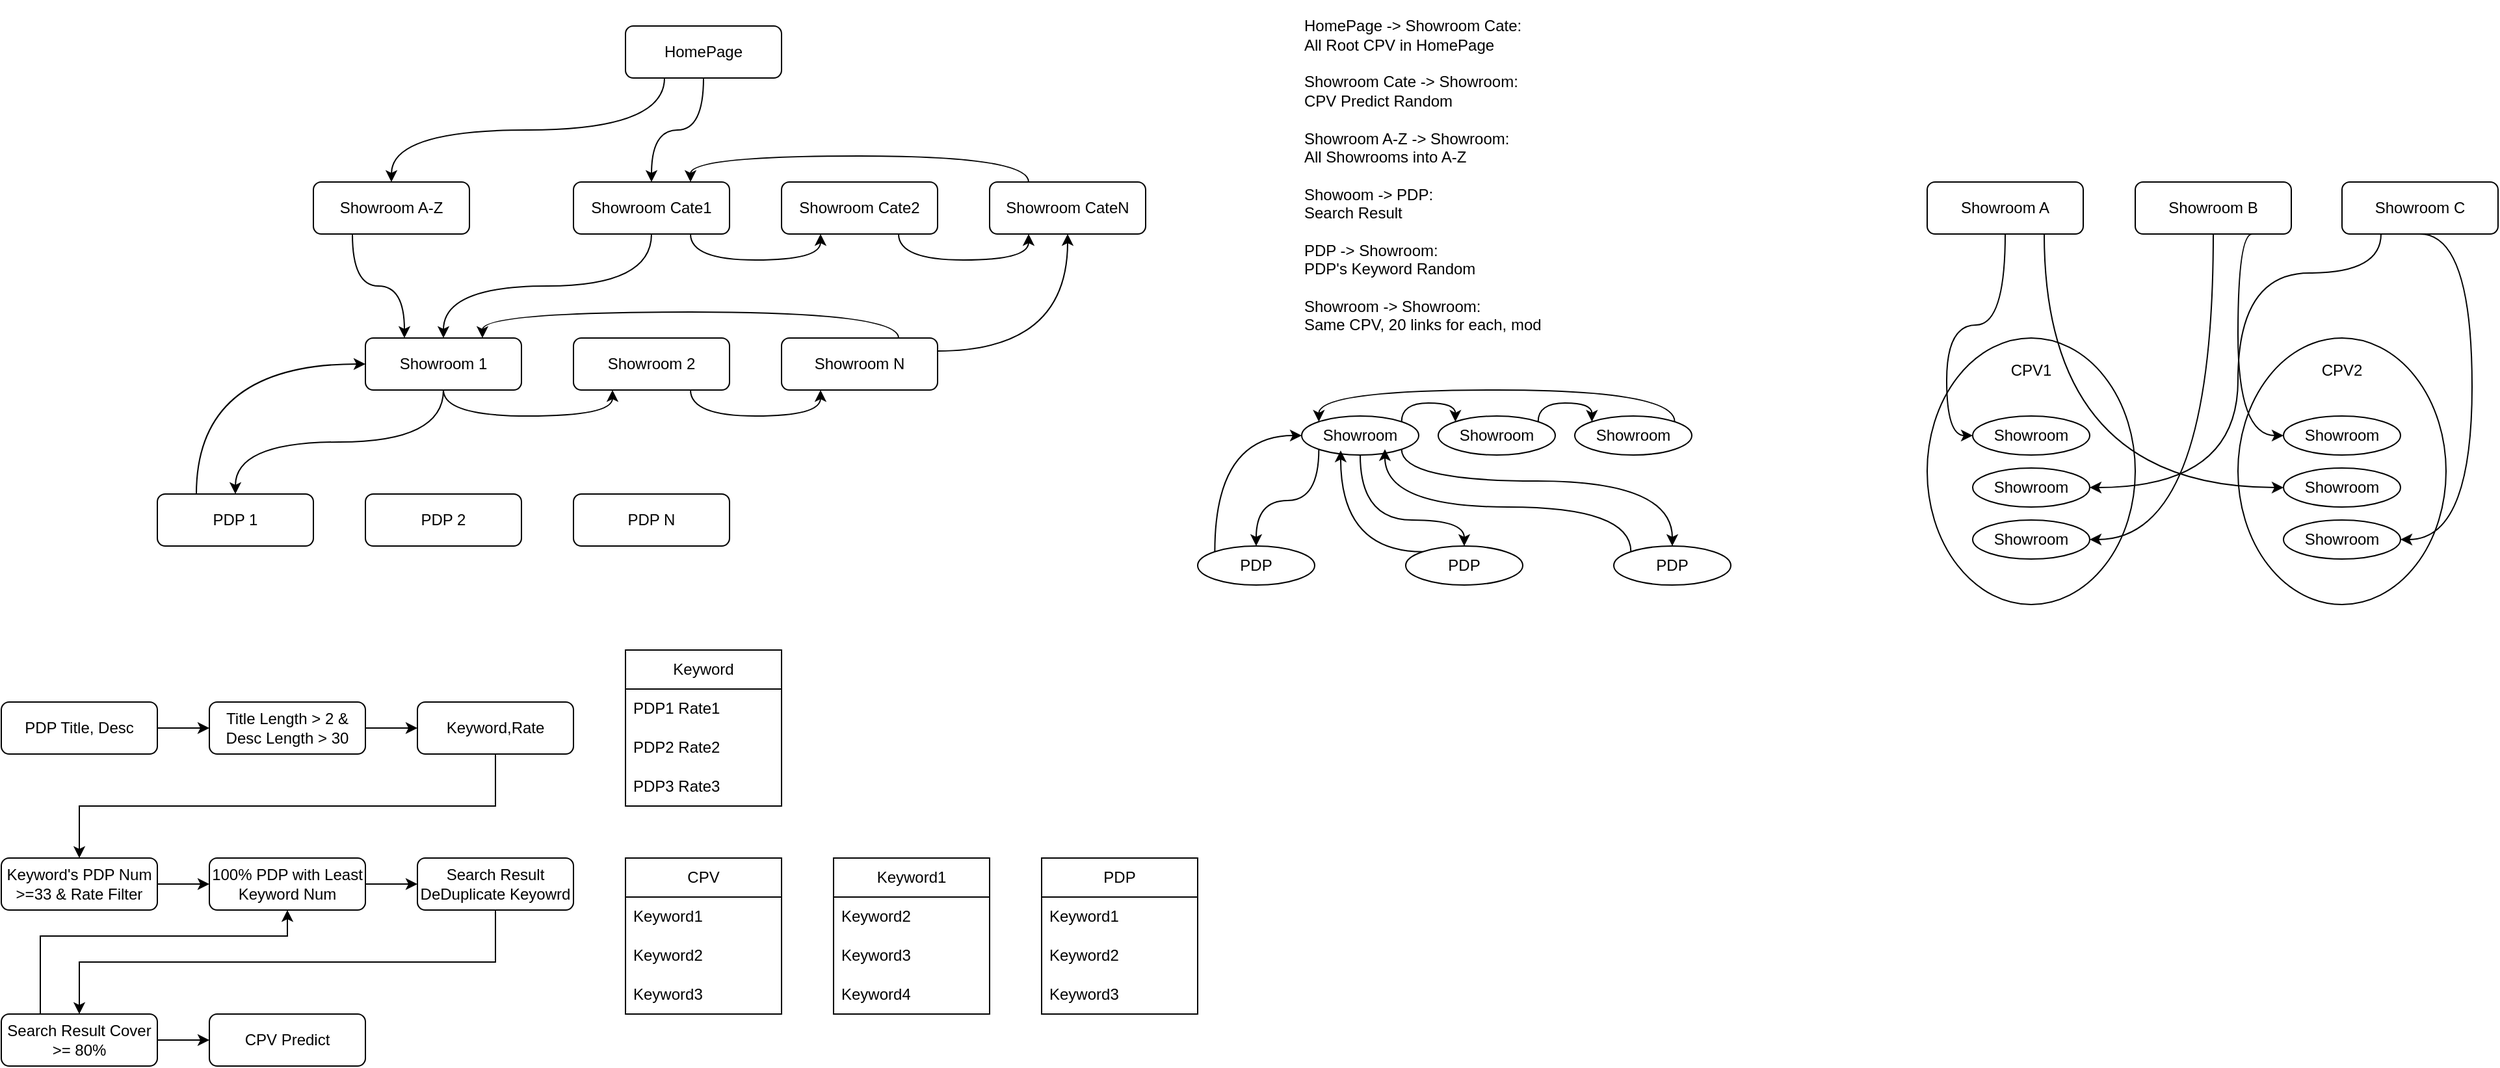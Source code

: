 <mxfile version="26.2.13">
  <diagram name="第 1 页" id="FCE1JVr03WrtgmaOr_pR">
    <mxGraphModel dx="1828" dy="1060" grid="0" gridSize="10" guides="1" tooltips="1" connect="1" arrows="1" fold="1" page="0" pageScale="1" pageWidth="827" pageHeight="1169" math="0" shadow="0">
      <root>
        <mxCell id="0" />
        <mxCell id="1" parent="0" />
        <mxCell id="V7FJHLl6CuF7P4T8z-WT-14" value="" style="group" parent="1" vertex="1" connectable="0">
          <mxGeometry x="1400" y="160" width="160" height="205" as="geometry" />
        </mxCell>
        <mxCell id="V7FJHLl6CuF7P4T8z-WT-15" value="" style="ellipse;whiteSpace=wrap;html=1;" parent="V7FJHLl6CuF7P4T8z-WT-14" vertex="1">
          <mxGeometry width="160" height="205" as="geometry" />
        </mxCell>
        <mxCell id="V7FJHLl6CuF7P4T8z-WT-16" value="Showroom" style="ellipse;whiteSpace=wrap;html=1;" parent="V7FJHLl6CuF7P4T8z-WT-14" vertex="1">
          <mxGeometry x="35" y="60" width="90" height="30" as="geometry" />
        </mxCell>
        <mxCell id="V7FJHLl6CuF7P4T8z-WT-17" value="Showroom" style="ellipse;whiteSpace=wrap;html=1;" parent="V7FJHLl6CuF7P4T8z-WT-14" vertex="1">
          <mxGeometry x="35" y="100" width="90" height="30" as="geometry" />
        </mxCell>
        <mxCell id="V7FJHLl6CuF7P4T8z-WT-18" value="Showroom" style="ellipse;whiteSpace=wrap;html=1;" parent="V7FJHLl6CuF7P4T8z-WT-14" vertex="1">
          <mxGeometry x="35" y="140" width="90" height="30" as="geometry" />
        </mxCell>
        <mxCell id="V7FJHLl6CuF7P4T8z-WT-19" value="CPV2" style="text;html=1;align=center;verticalAlign=middle;whiteSpace=wrap;rounded=0;" parent="V7FJHLl6CuF7P4T8z-WT-14" vertex="1">
          <mxGeometry x="50" y="10" width="60" height="30" as="geometry" />
        </mxCell>
        <mxCell id="V7FJHLl6CuF7P4T8z-WT-13" value="" style="group" parent="1" vertex="1" connectable="0">
          <mxGeometry x="1161" y="160" width="160" height="205" as="geometry" />
        </mxCell>
        <mxCell id="V7FJHLl6CuF7P4T8z-WT-11" value="" style="ellipse;whiteSpace=wrap;html=1;" parent="V7FJHLl6CuF7P4T8z-WT-13" vertex="1">
          <mxGeometry width="160" height="205" as="geometry" />
        </mxCell>
        <mxCell id="V7FJHLl6CuF7P4T8z-WT-5" value="Showroom" style="ellipse;whiteSpace=wrap;html=1;" parent="V7FJHLl6CuF7P4T8z-WT-13" vertex="1">
          <mxGeometry x="35" y="60" width="90" height="30" as="geometry" />
        </mxCell>
        <mxCell id="V7FJHLl6CuF7P4T8z-WT-6" value="Showroom" style="ellipse;whiteSpace=wrap;html=1;" parent="V7FJHLl6CuF7P4T8z-WT-13" vertex="1">
          <mxGeometry x="35" y="100" width="90" height="30" as="geometry" />
        </mxCell>
        <mxCell id="V7FJHLl6CuF7P4T8z-WT-7" value="Showroom" style="ellipse;whiteSpace=wrap;html=1;" parent="V7FJHLl6CuF7P4T8z-WT-13" vertex="1">
          <mxGeometry x="35" y="140" width="90" height="30" as="geometry" />
        </mxCell>
        <mxCell id="V7FJHLl6CuF7P4T8z-WT-12" value="CPV1" style="text;html=1;align=center;verticalAlign=middle;whiteSpace=wrap;rounded=0;" parent="V7FJHLl6CuF7P4T8z-WT-13" vertex="1">
          <mxGeometry x="50" y="10" width="60" height="30" as="geometry" />
        </mxCell>
        <mxCell id="ZRAxAP0Utn_GNNYLxswb-12" style="edgeStyle=orthogonalEdgeStyle;rounded=0;orthogonalLoop=1;jettySize=auto;html=1;exitX=0.5;exitY=1;exitDx=0;exitDy=0;curved=1;" parent="1" source="ZRAxAP0Utn_GNNYLxswb-1" target="ZRAxAP0Utn_GNNYLxswb-5" edge="1">
          <mxGeometry relative="1" as="geometry" />
        </mxCell>
        <mxCell id="ZRAxAP0Utn_GNNYLxswb-39" style="edgeStyle=orthogonalEdgeStyle;rounded=0;orthogonalLoop=1;jettySize=auto;html=1;exitX=0.25;exitY=1;exitDx=0;exitDy=0;curved=1;" parent="1" source="ZRAxAP0Utn_GNNYLxswb-1" target="ZRAxAP0Utn_GNNYLxswb-38" edge="1">
          <mxGeometry relative="1" as="geometry" />
        </mxCell>
        <mxCell id="ZRAxAP0Utn_GNNYLxswb-1" value="HomePage" style="rounded=1;whiteSpace=wrap;html=1;" parent="1" vertex="1">
          <mxGeometry x="160" y="-80" width="120" height="40" as="geometry" />
        </mxCell>
        <mxCell id="ZRAxAP0Utn_GNNYLxswb-18" style="edgeStyle=orthogonalEdgeStyle;rounded=0;orthogonalLoop=1;jettySize=auto;html=1;exitX=0.5;exitY=1;exitDx=0;exitDy=0;entryX=0.5;entryY=0;entryDx=0;entryDy=0;curved=1;" parent="1" source="ZRAxAP0Utn_GNNYLxswb-2" target="ZRAxAP0Utn_GNNYLxswb-8" edge="1">
          <mxGeometry relative="1" as="geometry" />
        </mxCell>
        <mxCell id="ZRAxAP0Utn_GNNYLxswb-20" style="edgeStyle=orthogonalEdgeStyle;rounded=0;orthogonalLoop=1;jettySize=auto;html=1;exitX=0.5;exitY=1;exitDx=0;exitDy=0;entryX=0.25;entryY=1;entryDx=0;entryDy=0;curved=1;" parent="1" source="ZRAxAP0Utn_GNNYLxswb-2" target="ZRAxAP0Utn_GNNYLxswb-3" edge="1">
          <mxGeometry relative="1" as="geometry" />
        </mxCell>
        <mxCell id="ZRAxAP0Utn_GNNYLxswb-2" value="Showroom 1" style="rounded=1;whiteSpace=wrap;html=1;" parent="1" vertex="1">
          <mxGeometry x="-40" y="160" width="120" height="40" as="geometry" />
        </mxCell>
        <mxCell id="ZRAxAP0Utn_GNNYLxswb-21" style="edgeStyle=orthogonalEdgeStyle;rounded=0;orthogonalLoop=1;jettySize=auto;html=1;exitX=0.75;exitY=1;exitDx=0;exitDy=0;entryX=0.25;entryY=1;entryDx=0;entryDy=0;curved=1;" parent="1" source="ZRAxAP0Utn_GNNYLxswb-3" target="ZRAxAP0Utn_GNNYLxswb-4" edge="1">
          <mxGeometry relative="1" as="geometry" />
        </mxCell>
        <mxCell id="ZRAxAP0Utn_GNNYLxswb-3" value="Showroom 2" style="rounded=1;whiteSpace=wrap;html=1;" parent="1" vertex="1">
          <mxGeometry x="120" y="160" width="120" height="40" as="geometry" />
        </mxCell>
        <mxCell id="ZRAxAP0Utn_GNNYLxswb-26" style="edgeStyle=orthogonalEdgeStyle;rounded=0;orthogonalLoop=1;jettySize=auto;html=1;exitX=0.75;exitY=0;exitDx=0;exitDy=0;entryX=0.75;entryY=0;entryDx=0;entryDy=0;curved=1;" parent="1" source="ZRAxAP0Utn_GNNYLxswb-4" target="ZRAxAP0Utn_GNNYLxswb-2" edge="1">
          <mxGeometry relative="1" as="geometry" />
        </mxCell>
        <mxCell id="UkzblR-_nwrGP0QUindk-5" style="edgeStyle=orthogonalEdgeStyle;rounded=0;orthogonalLoop=1;jettySize=auto;html=1;exitX=1;exitY=0.25;exitDx=0;exitDy=0;entryX=0.5;entryY=1;entryDx=0;entryDy=0;elbow=vertical;curved=1;" parent="1" source="ZRAxAP0Utn_GNNYLxswb-4" target="ZRAxAP0Utn_GNNYLxswb-7" edge="1">
          <mxGeometry relative="1" as="geometry" />
        </mxCell>
        <mxCell id="ZRAxAP0Utn_GNNYLxswb-4" value="Showroom N" style="rounded=1;whiteSpace=wrap;html=1;" parent="1" vertex="1">
          <mxGeometry x="280" y="160" width="120" height="40" as="geometry" />
        </mxCell>
        <mxCell id="ZRAxAP0Utn_GNNYLxswb-15" style="edgeStyle=orthogonalEdgeStyle;rounded=0;orthogonalLoop=1;jettySize=auto;html=1;exitX=0.5;exitY=1;exitDx=0;exitDy=0;curved=1;" parent="1" source="ZRAxAP0Utn_GNNYLxswb-5" target="ZRAxAP0Utn_GNNYLxswb-2" edge="1">
          <mxGeometry relative="1" as="geometry" />
        </mxCell>
        <mxCell id="ZRAxAP0Utn_GNNYLxswb-23" style="edgeStyle=orthogonalEdgeStyle;rounded=0;orthogonalLoop=1;jettySize=auto;html=1;exitX=0.75;exitY=1;exitDx=0;exitDy=0;entryX=0.25;entryY=1;entryDx=0;entryDy=0;curved=1;" parent="1" source="ZRAxAP0Utn_GNNYLxswb-5" target="ZRAxAP0Utn_GNNYLxswb-6" edge="1">
          <mxGeometry relative="1" as="geometry" />
        </mxCell>
        <mxCell id="ZRAxAP0Utn_GNNYLxswb-5" value="Showroom Cate1" style="rounded=1;whiteSpace=wrap;html=1;" parent="1" vertex="1">
          <mxGeometry x="120" y="40" width="120" height="40" as="geometry" />
        </mxCell>
        <mxCell id="ZRAxAP0Utn_GNNYLxswb-24" style="edgeStyle=orthogonalEdgeStyle;rounded=0;orthogonalLoop=1;jettySize=auto;html=1;exitX=0.75;exitY=1;exitDx=0;exitDy=0;entryX=0.25;entryY=1;entryDx=0;entryDy=0;curved=1;" parent="1" source="ZRAxAP0Utn_GNNYLxswb-6" target="ZRAxAP0Utn_GNNYLxswb-7" edge="1">
          <mxGeometry relative="1" as="geometry" />
        </mxCell>
        <mxCell id="ZRAxAP0Utn_GNNYLxswb-6" value="Showroom Cate2" style="rounded=1;whiteSpace=wrap;html=1;" parent="1" vertex="1">
          <mxGeometry x="280" y="40" width="120" height="40" as="geometry" />
        </mxCell>
        <mxCell id="ZRAxAP0Utn_GNNYLxswb-25" style="edgeStyle=orthogonalEdgeStyle;rounded=0;orthogonalLoop=1;jettySize=auto;html=1;exitX=0.25;exitY=0;exitDx=0;exitDy=0;entryX=0.75;entryY=0;entryDx=0;entryDy=0;curved=1;" parent="1" source="ZRAxAP0Utn_GNNYLxswb-7" target="ZRAxAP0Utn_GNNYLxswb-5" edge="1">
          <mxGeometry relative="1" as="geometry" />
        </mxCell>
        <mxCell id="ZRAxAP0Utn_GNNYLxswb-7" value="Showroom CateN" style="rounded=1;whiteSpace=wrap;html=1;" parent="1" vertex="1">
          <mxGeometry x="440" y="40" width="120" height="40" as="geometry" />
        </mxCell>
        <mxCell id="ZRAxAP0Utn_GNNYLxswb-36" style="edgeStyle=orthogonalEdgeStyle;rounded=0;orthogonalLoop=1;jettySize=auto;html=1;exitX=0.25;exitY=0;exitDx=0;exitDy=0;entryX=0;entryY=0.5;entryDx=0;entryDy=0;curved=1;" parent="1" source="ZRAxAP0Utn_GNNYLxswb-8" target="ZRAxAP0Utn_GNNYLxswb-2" edge="1">
          <mxGeometry relative="1" as="geometry" />
        </mxCell>
        <mxCell id="ZRAxAP0Utn_GNNYLxswb-8" value="PDP 1" style="rounded=1;whiteSpace=wrap;html=1;" parent="1" vertex="1">
          <mxGeometry x="-200" y="280" width="120" height="40" as="geometry" />
        </mxCell>
        <mxCell id="ZRAxAP0Utn_GNNYLxswb-9" value="PDP 2" style="rounded=1;whiteSpace=wrap;html=1;" parent="1" vertex="1">
          <mxGeometry x="-40" y="280" width="120" height="40" as="geometry" />
        </mxCell>
        <mxCell id="ZRAxAP0Utn_GNNYLxswb-10" value="PDP N" style="rounded=1;whiteSpace=wrap;html=1;" parent="1" vertex="1">
          <mxGeometry x="120" y="280" width="120" height="40" as="geometry" />
        </mxCell>
        <mxCell id="ZRAxAP0Utn_GNNYLxswb-37" value="HomePage -&amp;gt; Showroom Cate:&lt;div&gt;All Root CPV in HomePage&lt;/div&gt;&lt;div&gt;&lt;br&gt;&lt;/div&gt;&lt;div&gt;Showroom Cate -&amp;gt; Showroom:&lt;/div&gt;&lt;div&gt;CPV Predict Random&lt;/div&gt;&lt;div&gt;&lt;br&gt;&lt;/div&gt;&lt;div&gt;Showroom A-Z -&amp;gt; Showroom:&lt;/div&gt;&lt;div&gt;All Showrooms into A-Z&lt;/div&gt;&lt;div&gt;&lt;br&gt;&lt;/div&gt;&lt;div&gt;Showoom -&amp;gt; PDP:&lt;/div&gt;&lt;div&gt;Search Result&lt;/div&gt;&lt;div&gt;&lt;br&gt;&lt;/div&gt;&lt;div&gt;PDP -&amp;gt; Showroom:&lt;/div&gt;&lt;div&gt;PDP&#39;s Keyword Random&lt;/div&gt;&lt;div&gt;&lt;br&gt;&lt;/div&gt;&lt;div&gt;Showroom -&amp;gt; Showroom:&lt;/div&gt;&lt;div&gt;Same CPV, 20 links for each, mod&lt;/div&gt;" style="text;html=1;align=left;verticalAlign=middle;whiteSpace=wrap;rounded=0;" parent="1" vertex="1">
          <mxGeometry x="680" y="-100" width="230" height="270" as="geometry" />
        </mxCell>
        <mxCell id="UkzblR-_nwrGP0QUindk-2" style="edgeStyle=orthogonalEdgeStyle;rounded=0;orthogonalLoop=1;jettySize=auto;html=1;exitX=0.25;exitY=1;exitDx=0;exitDy=0;entryX=0.25;entryY=0;entryDx=0;entryDy=0;curved=1;" parent="1" source="ZRAxAP0Utn_GNNYLxswb-38" target="ZRAxAP0Utn_GNNYLxswb-2" edge="1">
          <mxGeometry relative="1" as="geometry" />
        </mxCell>
        <mxCell id="ZRAxAP0Utn_GNNYLxswb-38" value="Showroom A-Z" style="rounded=1;whiteSpace=wrap;html=1;" parent="1" vertex="1">
          <mxGeometry x="-80" y="40" width="120" height="40" as="geometry" />
        </mxCell>
        <mxCell id="TeHj9TKll05nfbYEzgIO-18" style="edgeStyle=orthogonalEdgeStyle;rounded=0;orthogonalLoop=1;jettySize=auto;html=1;exitX=1;exitY=0.5;exitDx=0;exitDy=0;entryX=0;entryY=0.5;entryDx=0;entryDy=0;" parent="1" source="UkzblR-_nwrGP0QUindk-6" target="TeHj9TKll05nfbYEzgIO-1" edge="1">
          <mxGeometry relative="1" as="geometry" />
        </mxCell>
        <mxCell id="UkzblR-_nwrGP0QUindk-6" value="PDP Title, Desc" style="rounded=1;whiteSpace=wrap;html=1;" parent="1" vertex="1">
          <mxGeometry x="-320" y="440" width="120" height="40" as="geometry" />
        </mxCell>
        <mxCell id="TeHj9TKll05nfbYEzgIO-20" style="edgeStyle=orthogonalEdgeStyle;rounded=0;orthogonalLoop=1;jettySize=auto;html=1;exitX=0.5;exitY=1;exitDx=0;exitDy=0;entryX=0.5;entryY=0;entryDx=0;entryDy=0;" parent="1" source="UkzblR-_nwrGP0QUindk-7" target="UkzblR-_nwrGP0QUindk-11" edge="1">
          <mxGeometry relative="1" as="geometry" />
        </mxCell>
        <mxCell id="UkzblR-_nwrGP0QUindk-7" value="Keyword,Rate" style="rounded=1;whiteSpace=wrap;html=1;" parent="1" vertex="1">
          <mxGeometry y="440" width="120" height="40" as="geometry" />
        </mxCell>
        <mxCell id="-0ru6DcVJ9nmNVIg6mar-5" style="edgeStyle=orthogonalEdgeStyle;rounded=0;orthogonalLoop=1;jettySize=auto;html=1;exitX=0.5;exitY=1;exitDx=0;exitDy=0;entryX=0.5;entryY=0;entryDx=0;entryDy=0;" edge="1" parent="1" source="UkzblR-_nwrGP0QUindk-8" target="-0ru6DcVJ9nmNVIg6mar-3">
          <mxGeometry relative="1" as="geometry" />
        </mxCell>
        <mxCell id="UkzblR-_nwrGP0QUindk-8" value="Search Result DeDuplicate Keyowrd" style="rounded=1;whiteSpace=wrap;html=1;" parent="1" vertex="1">
          <mxGeometry y="560" width="120" height="40" as="geometry" />
        </mxCell>
        <mxCell id="TeHj9TKll05nfbYEzgIO-22" style="edgeStyle=orthogonalEdgeStyle;rounded=0;orthogonalLoop=1;jettySize=auto;html=1;exitX=1;exitY=0.5;exitDx=0;exitDy=0;entryX=0;entryY=0.5;entryDx=0;entryDy=0;" parent="1" source="UkzblR-_nwrGP0QUindk-9" target="UkzblR-_nwrGP0QUindk-8" edge="1">
          <mxGeometry relative="1" as="geometry" />
        </mxCell>
        <mxCell id="UkzblR-_nwrGP0QUindk-9" value="100% PDP with Least Keyword Num" style="rounded=1;whiteSpace=wrap;html=1;" parent="1" vertex="1">
          <mxGeometry x="-160" y="560" width="120" height="40" as="geometry" />
        </mxCell>
        <mxCell id="TeHj9TKll05nfbYEzgIO-21" style="edgeStyle=orthogonalEdgeStyle;rounded=0;orthogonalLoop=1;jettySize=auto;html=1;exitX=1;exitY=0.5;exitDx=0;exitDy=0;entryX=0;entryY=0.5;entryDx=0;entryDy=0;" parent="1" source="UkzblR-_nwrGP0QUindk-11" target="UkzblR-_nwrGP0QUindk-9" edge="1">
          <mxGeometry relative="1" as="geometry" />
        </mxCell>
        <mxCell id="UkzblR-_nwrGP0QUindk-11" value="Keyword&#39;s PDP Num &amp;gt;=33 &amp;amp; Rate Filter" style="rounded=1;whiteSpace=wrap;html=1;" parent="1" vertex="1">
          <mxGeometry x="-320" y="560" width="120" height="40" as="geometry" />
        </mxCell>
        <mxCell id="TeHj9TKll05nfbYEzgIO-19" style="edgeStyle=orthogonalEdgeStyle;rounded=0;orthogonalLoop=1;jettySize=auto;html=1;exitX=1;exitY=0.5;exitDx=0;exitDy=0;entryX=0;entryY=0.5;entryDx=0;entryDy=0;" parent="1" source="TeHj9TKll05nfbYEzgIO-1" target="UkzblR-_nwrGP0QUindk-7" edge="1">
          <mxGeometry relative="1" as="geometry" />
        </mxCell>
        <mxCell id="TeHj9TKll05nfbYEzgIO-1" value="Title Length &amp;gt; 2 &amp;amp;&lt;div&gt;Desc Length &amp;gt; 30&lt;/div&gt;" style="rounded=1;whiteSpace=wrap;html=1;" parent="1" vertex="1">
          <mxGeometry x="-160" y="440" width="120" height="40" as="geometry" />
        </mxCell>
        <mxCell id="TeHj9TKll05nfbYEzgIO-2" value="Keyword" style="swimlane;fontStyle=0;childLayout=stackLayout;horizontal=1;startSize=30;horizontalStack=0;resizeParent=1;resizeParentMax=0;resizeLast=0;collapsible=1;marginBottom=0;whiteSpace=wrap;html=1;" parent="1" vertex="1">
          <mxGeometry x="160" y="400" width="120" height="120" as="geometry" />
        </mxCell>
        <mxCell id="TeHj9TKll05nfbYEzgIO-3" value="PDP1 Rate1" style="text;strokeColor=none;fillColor=none;align=left;verticalAlign=middle;spacingLeft=4;spacingRight=4;overflow=hidden;points=[[0,0.5],[1,0.5]];portConstraint=eastwest;rotatable=0;whiteSpace=wrap;html=1;" parent="TeHj9TKll05nfbYEzgIO-2" vertex="1">
          <mxGeometry y="30" width="120" height="30" as="geometry" />
        </mxCell>
        <mxCell id="TeHj9TKll05nfbYEzgIO-4" value="PDP2 Rate2" style="text;strokeColor=none;fillColor=none;align=left;verticalAlign=middle;spacingLeft=4;spacingRight=4;overflow=hidden;points=[[0,0.5],[1,0.5]];portConstraint=eastwest;rotatable=0;whiteSpace=wrap;html=1;" parent="TeHj9TKll05nfbYEzgIO-2" vertex="1">
          <mxGeometry y="60" width="120" height="30" as="geometry" />
        </mxCell>
        <mxCell id="TeHj9TKll05nfbYEzgIO-5" value="PDP3 Rate3" style="text;strokeColor=none;fillColor=none;align=left;verticalAlign=middle;spacingLeft=4;spacingRight=4;overflow=hidden;points=[[0,0.5],[1,0.5]];portConstraint=eastwest;rotatable=0;whiteSpace=wrap;html=1;" parent="TeHj9TKll05nfbYEzgIO-2" vertex="1">
          <mxGeometry y="90" width="120" height="30" as="geometry" />
        </mxCell>
        <mxCell id="TeHj9TKll05nfbYEzgIO-6" value="CPV" style="swimlane;fontStyle=0;childLayout=stackLayout;horizontal=1;startSize=30;horizontalStack=0;resizeParent=1;resizeParentMax=0;resizeLast=0;collapsible=1;marginBottom=0;whiteSpace=wrap;html=1;" parent="1" vertex="1">
          <mxGeometry x="160" y="560" width="120" height="120" as="geometry" />
        </mxCell>
        <mxCell id="TeHj9TKll05nfbYEzgIO-7" value="Keyword1" style="text;strokeColor=none;fillColor=none;align=left;verticalAlign=middle;spacingLeft=4;spacingRight=4;overflow=hidden;points=[[0,0.5],[1,0.5]];portConstraint=eastwest;rotatable=0;whiteSpace=wrap;html=1;" parent="TeHj9TKll05nfbYEzgIO-6" vertex="1">
          <mxGeometry y="30" width="120" height="30" as="geometry" />
        </mxCell>
        <mxCell id="TeHj9TKll05nfbYEzgIO-8" value="Keyword2" style="text;strokeColor=none;fillColor=none;align=left;verticalAlign=middle;spacingLeft=4;spacingRight=4;overflow=hidden;points=[[0,0.5],[1,0.5]];portConstraint=eastwest;rotatable=0;whiteSpace=wrap;html=1;" parent="TeHj9TKll05nfbYEzgIO-6" vertex="1">
          <mxGeometry y="60" width="120" height="30" as="geometry" />
        </mxCell>
        <mxCell id="TeHj9TKll05nfbYEzgIO-9" value="Keyword3" style="text;strokeColor=none;fillColor=none;align=left;verticalAlign=middle;spacingLeft=4;spacingRight=4;overflow=hidden;points=[[0,0.5],[1,0.5]];portConstraint=eastwest;rotatable=0;whiteSpace=wrap;html=1;" parent="TeHj9TKll05nfbYEzgIO-6" vertex="1">
          <mxGeometry y="90" width="120" height="30" as="geometry" />
        </mxCell>
        <mxCell id="TeHj9TKll05nfbYEzgIO-10" value="Keyword1" style="swimlane;fontStyle=0;childLayout=stackLayout;horizontal=1;startSize=30;horizontalStack=0;resizeParent=1;resizeParentMax=0;resizeLast=0;collapsible=1;marginBottom=0;whiteSpace=wrap;html=1;" parent="1" vertex="1">
          <mxGeometry x="320" y="560" width="120" height="120" as="geometry" />
        </mxCell>
        <mxCell id="TeHj9TKll05nfbYEzgIO-11" value="Keyword2" style="text;strokeColor=none;fillColor=none;align=left;verticalAlign=middle;spacingLeft=4;spacingRight=4;overflow=hidden;points=[[0,0.5],[1,0.5]];portConstraint=eastwest;rotatable=0;whiteSpace=wrap;html=1;" parent="TeHj9TKll05nfbYEzgIO-10" vertex="1">
          <mxGeometry y="30" width="120" height="30" as="geometry" />
        </mxCell>
        <mxCell id="TeHj9TKll05nfbYEzgIO-12" value="Keyword3" style="text;strokeColor=none;fillColor=none;align=left;verticalAlign=middle;spacingLeft=4;spacingRight=4;overflow=hidden;points=[[0,0.5],[1,0.5]];portConstraint=eastwest;rotatable=0;whiteSpace=wrap;html=1;" parent="TeHj9TKll05nfbYEzgIO-10" vertex="1">
          <mxGeometry y="60" width="120" height="30" as="geometry" />
        </mxCell>
        <mxCell id="TeHj9TKll05nfbYEzgIO-13" value="Keyword4" style="text;strokeColor=none;fillColor=none;align=left;verticalAlign=middle;spacingLeft=4;spacingRight=4;overflow=hidden;points=[[0,0.5],[1,0.5]];portConstraint=eastwest;rotatable=0;whiteSpace=wrap;html=1;" parent="TeHj9TKll05nfbYEzgIO-10" vertex="1">
          <mxGeometry y="90" width="120" height="30" as="geometry" />
        </mxCell>
        <mxCell id="TeHj9TKll05nfbYEzgIO-14" value="PDP" style="swimlane;fontStyle=0;childLayout=stackLayout;horizontal=1;startSize=30;horizontalStack=0;resizeParent=1;resizeParentMax=0;resizeLast=0;collapsible=1;marginBottom=0;whiteSpace=wrap;html=1;" parent="1" vertex="1">
          <mxGeometry x="480" y="560" width="120" height="120" as="geometry" />
        </mxCell>
        <mxCell id="TeHj9TKll05nfbYEzgIO-15" value="Keyword1" style="text;strokeColor=none;fillColor=none;align=left;verticalAlign=middle;spacingLeft=4;spacingRight=4;overflow=hidden;points=[[0,0.5],[1,0.5]];portConstraint=eastwest;rotatable=0;whiteSpace=wrap;html=1;" parent="TeHj9TKll05nfbYEzgIO-14" vertex="1">
          <mxGeometry y="30" width="120" height="30" as="geometry" />
        </mxCell>
        <mxCell id="TeHj9TKll05nfbYEzgIO-16" value="Keyword2" style="text;strokeColor=none;fillColor=none;align=left;verticalAlign=middle;spacingLeft=4;spacingRight=4;overflow=hidden;points=[[0,0.5],[1,0.5]];portConstraint=eastwest;rotatable=0;whiteSpace=wrap;html=1;" parent="TeHj9TKll05nfbYEzgIO-14" vertex="1">
          <mxGeometry y="60" width="120" height="30" as="geometry" />
        </mxCell>
        <mxCell id="TeHj9TKll05nfbYEzgIO-17" value="Keyword3" style="text;strokeColor=none;fillColor=none;align=left;verticalAlign=middle;spacingLeft=4;spacingRight=4;overflow=hidden;points=[[0,0.5],[1,0.5]];portConstraint=eastwest;rotatable=0;whiteSpace=wrap;html=1;" parent="TeHj9TKll05nfbYEzgIO-14" vertex="1">
          <mxGeometry y="90" width="120" height="30" as="geometry" />
        </mxCell>
        <mxCell id="TeHj9TKll05nfbYEzgIO-53" style="edgeStyle=orthogonalEdgeStyle;rounded=0;orthogonalLoop=1;jettySize=auto;html=1;exitX=0;exitY=1;exitDx=0;exitDy=0;curved=1;" parent="1" source="TeHj9TKll05nfbYEzgIO-24" target="TeHj9TKll05nfbYEzgIO-39" edge="1">
          <mxGeometry relative="1" as="geometry" />
        </mxCell>
        <mxCell id="TeHj9TKll05nfbYEzgIO-54" style="edgeStyle=orthogonalEdgeStyle;rounded=0;orthogonalLoop=1;jettySize=auto;html=1;exitX=0.5;exitY=1;exitDx=0;exitDy=0;entryX=0.5;entryY=0;entryDx=0;entryDy=0;curved=1;" parent="1" source="TeHj9TKll05nfbYEzgIO-24" target="TeHj9TKll05nfbYEzgIO-40" edge="1">
          <mxGeometry relative="1" as="geometry">
            <Array as="points">
              <mxPoint x="725" y="300" />
              <mxPoint x="805" y="300" />
            </Array>
          </mxGeometry>
        </mxCell>
        <mxCell id="TeHj9TKll05nfbYEzgIO-56" style="edgeStyle=orthogonalEdgeStyle;rounded=0;orthogonalLoop=1;jettySize=auto;html=1;exitX=1;exitY=0;exitDx=0;exitDy=0;entryX=0;entryY=0;entryDx=0;entryDy=0;curved=1;" parent="1" source="TeHj9TKll05nfbYEzgIO-24" target="TeHj9TKll05nfbYEzgIO-28" edge="1">
          <mxGeometry relative="1" as="geometry">
            <Array as="points">
              <mxPoint x="757" y="210" />
              <mxPoint x="798" y="210" />
            </Array>
          </mxGeometry>
        </mxCell>
        <mxCell id="TeHj9TKll05nfbYEzgIO-69" style="edgeStyle=orthogonalEdgeStyle;rounded=0;orthogonalLoop=1;jettySize=auto;html=1;exitX=1;exitY=1;exitDx=0;exitDy=0;entryX=0.5;entryY=0;entryDx=0;entryDy=0;curved=1;" parent="1" source="TeHj9TKll05nfbYEzgIO-24" target="TeHj9TKll05nfbYEzgIO-47" edge="1">
          <mxGeometry relative="1" as="geometry">
            <Array as="points">
              <mxPoint x="757" y="270" />
              <mxPoint x="965" y="270" />
            </Array>
          </mxGeometry>
        </mxCell>
        <mxCell id="TeHj9TKll05nfbYEzgIO-24" value="Showroom" style="ellipse;whiteSpace=wrap;html=1;" parent="1" vertex="1">
          <mxGeometry x="680" y="220" width="90" height="30" as="geometry" />
        </mxCell>
        <mxCell id="TeHj9TKll05nfbYEzgIO-58" style="edgeStyle=orthogonalEdgeStyle;rounded=0;orthogonalLoop=1;jettySize=auto;html=1;exitX=1;exitY=0;exitDx=0;exitDy=0;entryX=0;entryY=0;entryDx=0;entryDy=0;curved=1;" parent="1" source="TeHj9TKll05nfbYEzgIO-28" target="TeHj9TKll05nfbYEzgIO-35" edge="1">
          <mxGeometry relative="1" as="geometry">
            <Array as="points">
              <mxPoint x="862" y="210" />
              <mxPoint x="903" y="210" />
            </Array>
          </mxGeometry>
        </mxCell>
        <mxCell id="TeHj9TKll05nfbYEzgIO-28" value="Showroom" style="ellipse;whiteSpace=wrap;html=1;" parent="1" vertex="1">
          <mxGeometry x="785" y="220" width="90" height="30" as="geometry" />
        </mxCell>
        <mxCell id="TeHj9TKll05nfbYEzgIO-59" style="edgeStyle=orthogonalEdgeStyle;rounded=0;orthogonalLoop=1;jettySize=auto;html=1;exitX=1;exitY=0;exitDx=0;exitDy=0;entryX=0;entryY=0;entryDx=0;entryDy=0;curved=1;" parent="1" source="TeHj9TKll05nfbYEzgIO-35" target="TeHj9TKll05nfbYEzgIO-24" edge="1">
          <mxGeometry relative="1" as="geometry">
            <Array as="points">
              <mxPoint x="967" y="200" />
              <mxPoint x="693" y="200" />
            </Array>
          </mxGeometry>
        </mxCell>
        <mxCell id="TeHj9TKll05nfbYEzgIO-35" value="Showroom" style="ellipse;whiteSpace=wrap;html=1;" parent="1" vertex="1">
          <mxGeometry x="890" y="220" width="90" height="30" as="geometry" />
        </mxCell>
        <mxCell id="TeHj9TKll05nfbYEzgIO-66" style="edgeStyle=orthogonalEdgeStyle;rounded=0;orthogonalLoop=1;jettySize=auto;html=1;exitX=0;exitY=0;exitDx=0;exitDy=0;entryX=0;entryY=0.5;entryDx=0;entryDy=0;curved=1;" parent="1" source="TeHj9TKll05nfbYEzgIO-39" target="TeHj9TKll05nfbYEzgIO-24" edge="1">
          <mxGeometry relative="1" as="geometry" />
        </mxCell>
        <mxCell id="TeHj9TKll05nfbYEzgIO-39" value="PDP" style="ellipse;whiteSpace=wrap;html=1;" parent="1" vertex="1">
          <mxGeometry x="600" y="320" width="90" height="30" as="geometry" />
        </mxCell>
        <mxCell id="TeHj9TKll05nfbYEzgIO-40" value="PDP" style="ellipse;whiteSpace=wrap;html=1;" parent="1" vertex="1">
          <mxGeometry x="760" y="320" width="90" height="30" as="geometry" />
        </mxCell>
        <mxCell id="TeHj9TKll05nfbYEzgIO-47" value="PDP" style="ellipse;whiteSpace=wrap;html=1;" parent="1" vertex="1">
          <mxGeometry x="920" y="320" width="90" height="30" as="geometry" />
        </mxCell>
        <mxCell id="TeHj9TKll05nfbYEzgIO-67" style="edgeStyle=orthogonalEdgeStyle;rounded=0;orthogonalLoop=1;jettySize=auto;html=1;exitX=0;exitY=0;exitDx=0;exitDy=0;entryX=0.333;entryY=0.883;entryDx=0;entryDy=0;entryPerimeter=0;curved=1;" parent="1" source="TeHj9TKll05nfbYEzgIO-40" target="TeHj9TKll05nfbYEzgIO-24" edge="1">
          <mxGeometry relative="1" as="geometry">
            <Array as="points">
              <mxPoint x="710" y="324" />
            </Array>
          </mxGeometry>
        </mxCell>
        <mxCell id="TeHj9TKll05nfbYEzgIO-68" style="edgeStyle=orthogonalEdgeStyle;rounded=0;orthogonalLoop=1;jettySize=auto;html=1;exitX=0;exitY=0;exitDx=0;exitDy=0;entryX=0.711;entryY=0.85;entryDx=0;entryDy=0;entryPerimeter=0;curved=1;" parent="1" source="TeHj9TKll05nfbYEzgIO-47" target="TeHj9TKll05nfbYEzgIO-24" edge="1">
          <mxGeometry relative="1" as="geometry">
            <Array as="points">
              <mxPoint x="933" y="290" />
              <mxPoint x="744" y="290" />
            </Array>
          </mxGeometry>
        </mxCell>
        <mxCell id="V7FJHLl6CuF7P4T8z-WT-22" style="edgeStyle=orthogonalEdgeStyle;rounded=0;orthogonalLoop=1;jettySize=auto;html=1;exitX=0.5;exitY=1;exitDx=0;exitDy=0;entryX=0;entryY=0.5;entryDx=0;entryDy=0;curved=1;" parent="1" source="V7FJHLl6CuF7P4T8z-WT-1" target="V7FJHLl6CuF7P4T8z-WT-5" edge="1">
          <mxGeometry relative="1" as="geometry" />
        </mxCell>
        <mxCell id="V7FJHLl6CuF7P4T8z-WT-27" style="edgeStyle=orthogonalEdgeStyle;rounded=0;orthogonalLoop=1;jettySize=auto;html=1;exitX=0.75;exitY=1;exitDx=0;exitDy=0;entryX=0;entryY=0.5;entryDx=0;entryDy=0;curved=1;" parent="1" source="V7FJHLl6CuF7P4T8z-WT-1" target="V7FJHLl6CuF7P4T8z-WT-17" edge="1">
          <mxGeometry relative="1" as="geometry" />
        </mxCell>
        <mxCell id="V7FJHLl6CuF7P4T8z-WT-1" value="Showroom A" style="rounded=1;whiteSpace=wrap;html=1;" parent="1" vertex="1">
          <mxGeometry x="1161" y="40" width="120" height="40" as="geometry" />
        </mxCell>
        <mxCell id="V7FJHLl6CuF7P4T8z-WT-23" style="edgeStyle=orthogonalEdgeStyle;rounded=0;orthogonalLoop=1;jettySize=auto;html=1;exitX=0.5;exitY=1;exitDx=0;exitDy=0;entryX=1;entryY=0.5;entryDx=0;entryDy=0;curved=1;" parent="1" source="V7FJHLl6CuF7P4T8z-WT-2" target="V7FJHLl6CuF7P4T8z-WT-7" edge="1">
          <mxGeometry relative="1" as="geometry" />
        </mxCell>
        <mxCell id="V7FJHLl6CuF7P4T8z-WT-25" style="edgeStyle=orthogonalEdgeStyle;rounded=0;orthogonalLoop=1;jettySize=auto;html=1;exitX=0.75;exitY=1;exitDx=0;exitDy=0;entryX=0;entryY=0.5;entryDx=0;entryDy=0;curved=1;" parent="1" source="V7FJHLl6CuF7P4T8z-WT-2" target="V7FJHLl6CuF7P4T8z-WT-16" edge="1">
          <mxGeometry relative="1" as="geometry">
            <Array as="points">
              <mxPoint x="1400" y="80" />
              <mxPoint x="1400" y="235" />
            </Array>
          </mxGeometry>
        </mxCell>
        <mxCell id="V7FJHLl6CuF7P4T8z-WT-2" value="Showroom B" style="rounded=1;whiteSpace=wrap;html=1;" parent="1" vertex="1">
          <mxGeometry x="1321" y="40" width="120" height="40" as="geometry" />
        </mxCell>
        <mxCell id="V7FJHLl6CuF7P4T8z-WT-28" style="edgeStyle=orthogonalEdgeStyle;rounded=0;orthogonalLoop=1;jettySize=auto;html=1;exitX=0.25;exitY=1;exitDx=0;exitDy=0;entryX=1;entryY=0.5;entryDx=0;entryDy=0;curved=1;" parent="1" source="V7FJHLl6CuF7P4T8z-WT-21" target="V7FJHLl6CuF7P4T8z-WT-6" edge="1">
          <mxGeometry relative="1" as="geometry">
            <Array as="points">
              <mxPoint x="1510" y="110" />
              <mxPoint x="1400" y="110" />
              <mxPoint x="1400" y="275" />
            </Array>
          </mxGeometry>
        </mxCell>
        <mxCell id="V7FJHLl6CuF7P4T8z-WT-29" style="edgeStyle=orthogonalEdgeStyle;rounded=0;orthogonalLoop=1;jettySize=auto;html=1;exitX=0.5;exitY=1;exitDx=0;exitDy=0;entryX=1;entryY=0.5;entryDx=0;entryDy=0;curved=1;" parent="1" source="V7FJHLl6CuF7P4T8z-WT-21" target="V7FJHLl6CuF7P4T8z-WT-18" edge="1">
          <mxGeometry relative="1" as="geometry">
            <Array as="points">
              <mxPoint x="1580" y="80" />
              <mxPoint x="1580" y="315" />
            </Array>
          </mxGeometry>
        </mxCell>
        <mxCell id="V7FJHLl6CuF7P4T8z-WT-21" value="Showroom C" style="rounded=1;whiteSpace=wrap;html=1;" parent="1" vertex="1">
          <mxGeometry x="1480" y="40" width="120" height="40" as="geometry" />
        </mxCell>
        <mxCell id="-0ru6DcVJ9nmNVIg6mar-1" value="CPV Predict" style="rounded=1;whiteSpace=wrap;html=1;" vertex="1" parent="1">
          <mxGeometry x="-160" y="680" width="120" height="40" as="geometry" />
        </mxCell>
        <mxCell id="-0ru6DcVJ9nmNVIg6mar-4" style="edgeStyle=orthogonalEdgeStyle;rounded=0;orthogonalLoop=1;jettySize=auto;html=1;exitX=1;exitY=0.5;exitDx=0;exitDy=0;entryX=0;entryY=0.5;entryDx=0;entryDy=0;" edge="1" parent="1" source="-0ru6DcVJ9nmNVIg6mar-3" target="-0ru6DcVJ9nmNVIg6mar-1">
          <mxGeometry relative="1" as="geometry" />
        </mxCell>
        <mxCell id="-0ru6DcVJ9nmNVIg6mar-7" style="edgeStyle=orthogonalEdgeStyle;rounded=0;orthogonalLoop=1;jettySize=auto;html=1;exitX=0.25;exitY=0;exitDx=0;exitDy=0;entryX=0.5;entryY=1;entryDx=0;entryDy=0;" edge="1" parent="1" source="-0ru6DcVJ9nmNVIg6mar-3" target="UkzblR-_nwrGP0QUindk-9">
          <mxGeometry relative="1" as="geometry">
            <Array as="points">
              <mxPoint x="-290" y="620" />
              <mxPoint x="-100" y="620" />
            </Array>
          </mxGeometry>
        </mxCell>
        <mxCell id="-0ru6DcVJ9nmNVIg6mar-3" value="Search Result Cover &amp;gt;= 80%" style="rounded=1;whiteSpace=wrap;html=1;" vertex="1" parent="1">
          <mxGeometry x="-320" y="680" width="120" height="40" as="geometry" />
        </mxCell>
      </root>
    </mxGraphModel>
  </diagram>
</mxfile>
